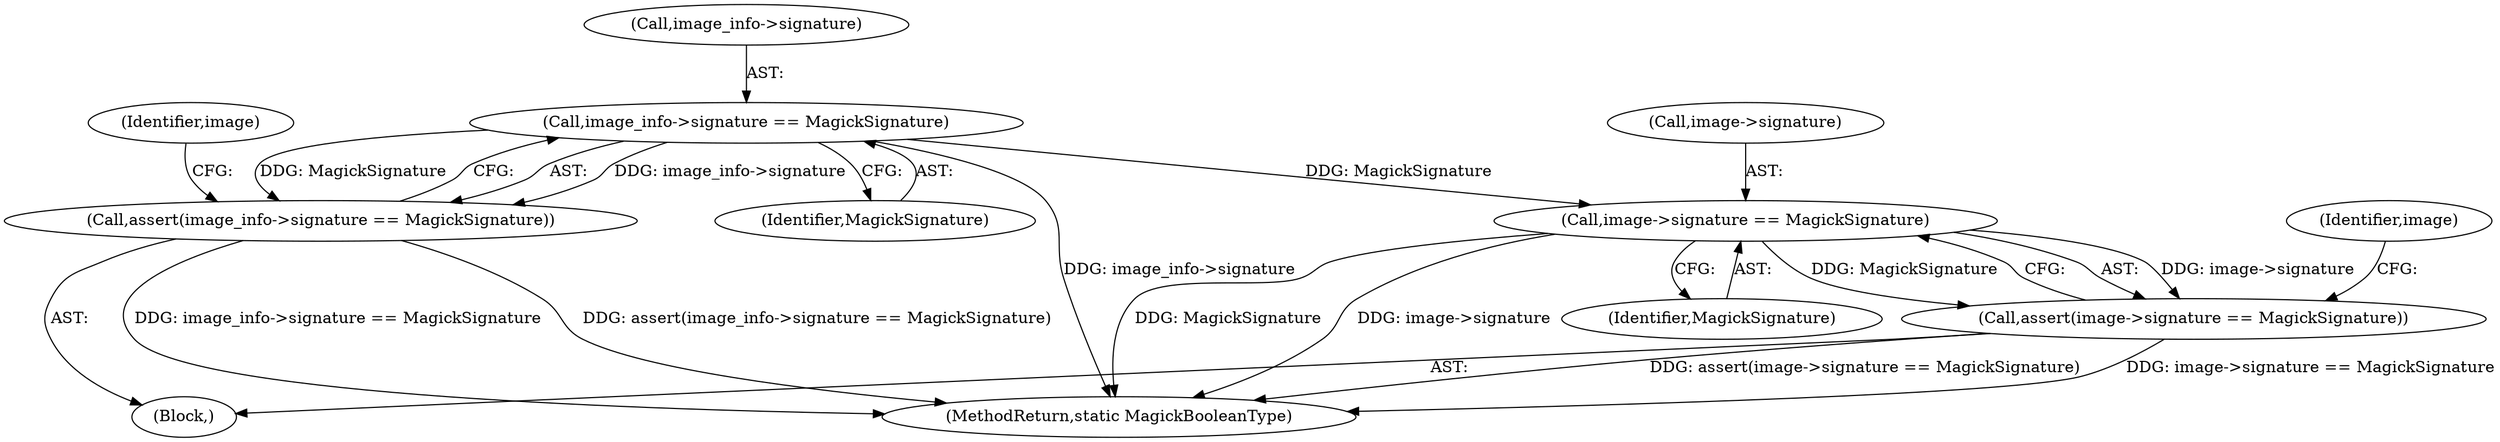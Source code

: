 digraph "0_ImageMagick_45aeda5da9eb328689afc221fa3b7dfa5cdea54d@pointer" {
"1000123" [label="(Call,image_info->signature == MagickSignature)"];
"1000122" [label="(Call,assert(image_info->signature == MagickSignature))"];
"1000135" [label="(Call,image->signature == MagickSignature)"];
"1000134" [label="(Call,assert(image->signature == MagickSignature))"];
"1000127" [label="(Identifier,MagickSignature)"];
"1000105" [label="(Block,)"];
"1000130" [label="(Identifier,image)"];
"1000139" [label="(Identifier,MagickSignature)"];
"1000135" [label="(Call,image->signature == MagickSignature)"];
"1000124" [label="(Call,image_info->signature)"];
"1000123" [label="(Call,image_info->signature == MagickSignature)"];
"1000136" [label="(Call,image->signature)"];
"1000143" [label="(Identifier,image)"];
"1000134" [label="(Call,assert(image->signature == MagickSignature))"];
"1000122" [label="(Call,assert(image_info->signature == MagickSignature))"];
"1000344" [label="(MethodReturn,static MagickBooleanType)"];
"1000123" -> "1000122"  [label="AST: "];
"1000123" -> "1000127"  [label="CFG: "];
"1000124" -> "1000123"  [label="AST: "];
"1000127" -> "1000123"  [label="AST: "];
"1000122" -> "1000123"  [label="CFG: "];
"1000123" -> "1000344"  [label="DDG: image_info->signature"];
"1000123" -> "1000122"  [label="DDG: image_info->signature"];
"1000123" -> "1000122"  [label="DDG: MagickSignature"];
"1000123" -> "1000135"  [label="DDG: MagickSignature"];
"1000122" -> "1000105"  [label="AST: "];
"1000130" -> "1000122"  [label="CFG: "];
"1000122" -> "1000344"  [label="DDG: image_info->signature == MagickSignature"];
"1000122" -> "1000344"  [label="DDG: assert(image_info->signature == MagickSignature)"];
"1000135" -> "1000134"  [label="AST: "];
"1000135" -> "1000139"  [label="CFG: "];
"1000136" -> "1000135"  [label="AST: "];
"1000139" -> "1000135"  [label="AST: "];
"1000134" -> "1000135"  [label="CFG: "];
"1000135" -> "1000344"  [label="DDG: MagickSignature"];
"1000135" -> "1000344"  [label="DDG: image->signature"];
"1000135" -> "1000134"  [label="DDG: image->signature"];
"1000135" -> "1000134"  [label="DDG: MagickSignature"];
"1000134" -> "1000105"  [label="AST: "];
"1000143" -> "1000134"  [label="CFG: "];
"1000134" -> "1000344"  [label="DDG: assert(image->signature == MagickSignature)"];
"1000134" -> "1000344"  [label="DDG: image->signature == MagickSignature"];
}
